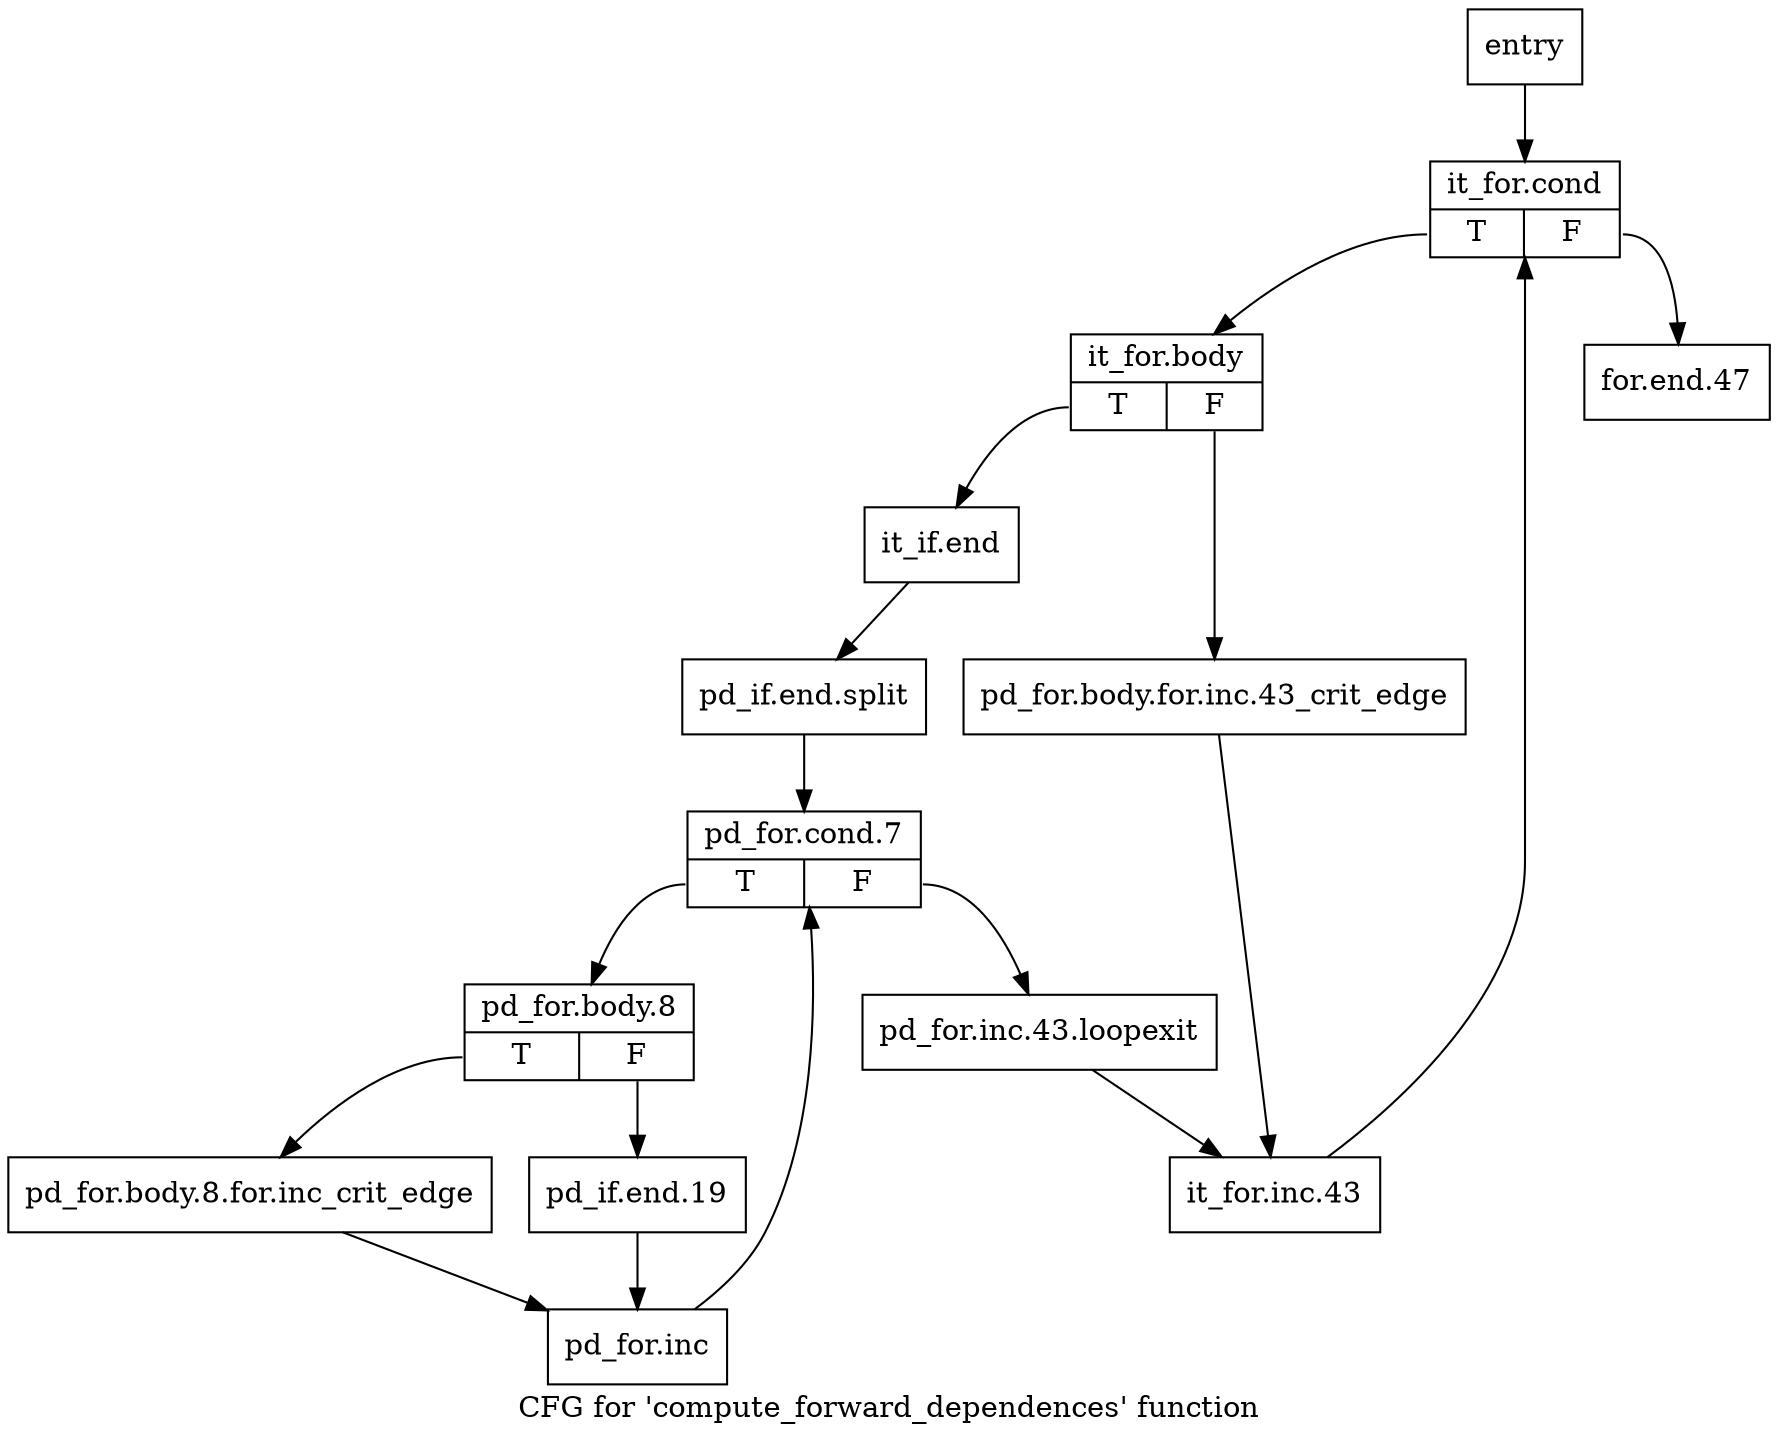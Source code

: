 digraph "CFG for 'compute_forward_dependences' function" {
	label="CFG for 'compute_forward_dependences' function";

	Node0x8e74680 [shape=record,label="{entry}"];
	Node0x8e74680 -> Node0x8ec4390;
	Node0x8ec4390 [shape=record,label="{it_for.cond|{<s0>T|<s1>F}}"];
	Node0x8ec4390:s0 -> Node0x8ec43e0;
	Node0x8ec4390:s1 -> Node0x8ec4700;
	Node0x8ec43e0 [shape=record,label="{it_for.body|{<s0>T|<s1>F}}"];
	Node0x8ec43e0:s0 -> Node0x8ec4480;
	Node0x8ec43e0:s1 -> Node0x8ec4430;
	Node0x8ec4430 [shape=record,label="{pd_for.body.for.inc.43_crit_edge}"];
	Node0x8ec4430 -> Node0x8ec46b0;
	Node0x8ec4480 [shape=record,label="{it_if.end}"];
	Node0x8ec4480 -> Node0xea05330;
	Node0xea05330 [shape=record,label="{pd_if.end.split}"];
	Node0xea05330 -> Node0x8ec44d0;
	Node0x8ec44d0 [shape=record,label="{pd_for.cond.7|{<s0>T|<s1>F}}"];
	Node0x8ec44d0:s0 -> Node0x8ec4520;
	Node0x8ec44d0:s1 -> Node0x8ec4660;
	Node0x8ec4520 [shape=record,label="{pd_for.body.8|{<s0>T|<s1>F}}"];
	Node0x8ec4520:s0 -> Node0x8ec4570;
	Node0x8ec4520:s1 -> Node0x8ec45c0;
	Node0x8ec4570 [shape=record,label="{pd_for.body.8.for.inc_crit_edge}"];
	Node0x8ec4570 -> Node0x8ec4610;
	Node0x8ec45c0 [shape=record,label="{pd_if.end.19}"];
	Node0x8ec45c0 -> Node0x8ec4610;
	Node0x8ec4610 [shape=record,label="{pd_for.inc}"];
	Node0x8ec4610 -> Node0x8ec44d0;
	Node0x8ec4660 [shape=record,label="{pd_for.inc.43.loopexit}"];
	Node0x8ec4660 -> Node0x8ec46b0;
	Node0x8ec46b0 [shape=record,label="{it_for.inc.43}"];
	Node0x8ec46b0 -> Node0x8ec4390;
	Node0x8ec4700 [shape=record,label="{for.end.47}"];
}
